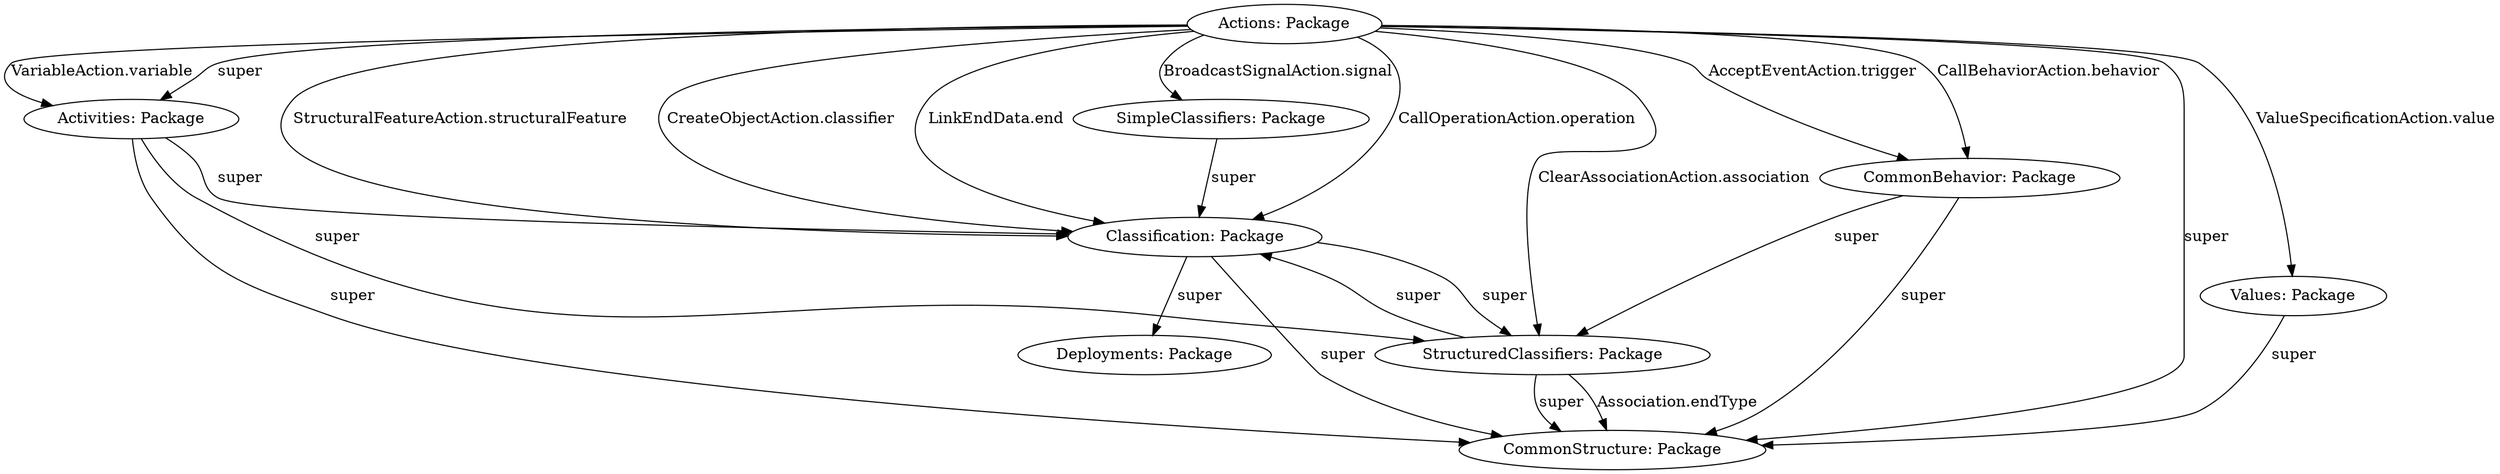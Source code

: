 digraph{
{style = filled
shape = box
}
"ID13f10967" [label= "Activities: Package" style=solid fillcolor = white]
"ID4f5ad6b7" [label= "SimpleClassifiers: Package" style=solid fillcolor = white]
"ID420c9959" [label= "Deployments: Package" style=solid fillcolor = white]
"ID3bb186b" [label= "Classification: Package" style=solid fillcolor = white]
"ID32f2de5c" [label= "StructuredClassifiers: Package" style=solid fillcolor = white]
"ID4a2bc71f" [label= "CommonStructure: Package" style=solid fillcolor = white]
"ID5e537465" [label= "Actions: Package" style=solid fillcolor = white]
"ID1aaa3406" [label= "CommonBehavior: Package" style=solid fillcolor = white]
"ID18c432ed" [label= "Values: Package" style=solid fillcolor = white]
ID13f10967 -> ID32f2de5c [label = "super" style = solid color = black ]
ID1aaa3406 -> ID4a2bc71f [label = "super" style = solid color = black ]
ID5e537465 -> ID1aaa3406 [label = "CallBehaviorAction.behavior" style = solid color = black ]
ID1aaa3406 -> ID32f2de5c [label = "super" style = solid color = black ]
ID5e537465 -> ID1aaa3406 [label = "AcceptEventAction.trigger" style = solid color = black ]
ID5e537465 -> ID4f5ad6b7 [label = "BroadcastSignalAction.signal" style = solid color = black ]
ID13f10967 -> ID4a2bc71f [label = "super" style = solid color = black ]
ID32f2de5c -> ID4a2bc71f [label = "Association.endType" style = solid color = black ]
ID32f2de5c -> ID3bb186b [label = "super" style = solid color = black ]
ID5e537465 -> ID32f2de5c [label = "ClearAssociationAction.association" style = solid color = black ]
ID5e537465 -> ID18c432ed [label = "ValueSpecificationAction.value" style = solid color = black ]
ID3bb186b -> ID420c9959 [label = "super" style = solid color = black ]
ID5e537465 -> ID13f10967 [label = "VariableAction.variable" style = solid color = black ]
ID5e537465 -> ID3bb186b [label = "CallOperationAction.operation" style = solid color = black ]
ID5e537465 -> ID3bb186b [label = "StructuralFeatureAction.structuralFeature" style = solid color = black ]
ID5e537465 -> ID3bb186b [label = "CreateObjectAction.classifier" style = solid color = black ]
ID18c432ed -> ID4a2bc71f [label = "super" style = solid color = black ]
ID5e537465 -> ID13f10967 [label = "super" style = solid color = black ]
ID32f2de5c -> ID4a2bc71f [label = "super" style = solid color = black ]
ID3bb186b -> ID4a2bc71f [label = "super" style = solid color = black ]
ID3bb186b -> ID32f2de5c [label = "super" style = solid color = black ]
ID13f10967 -> ID3bb186b [label = "super" style = solid color = black ]
ID5e537465 -> ID3bb186b [label = "LinkEndData.end" style = solid color = black ]
ID4f5ad6b7 -> ID3bb186b [label = "super" style = solid color = black ]
ID5e537465 -> ID4a2bc71f [label = "super" style = solid color = black ]
}